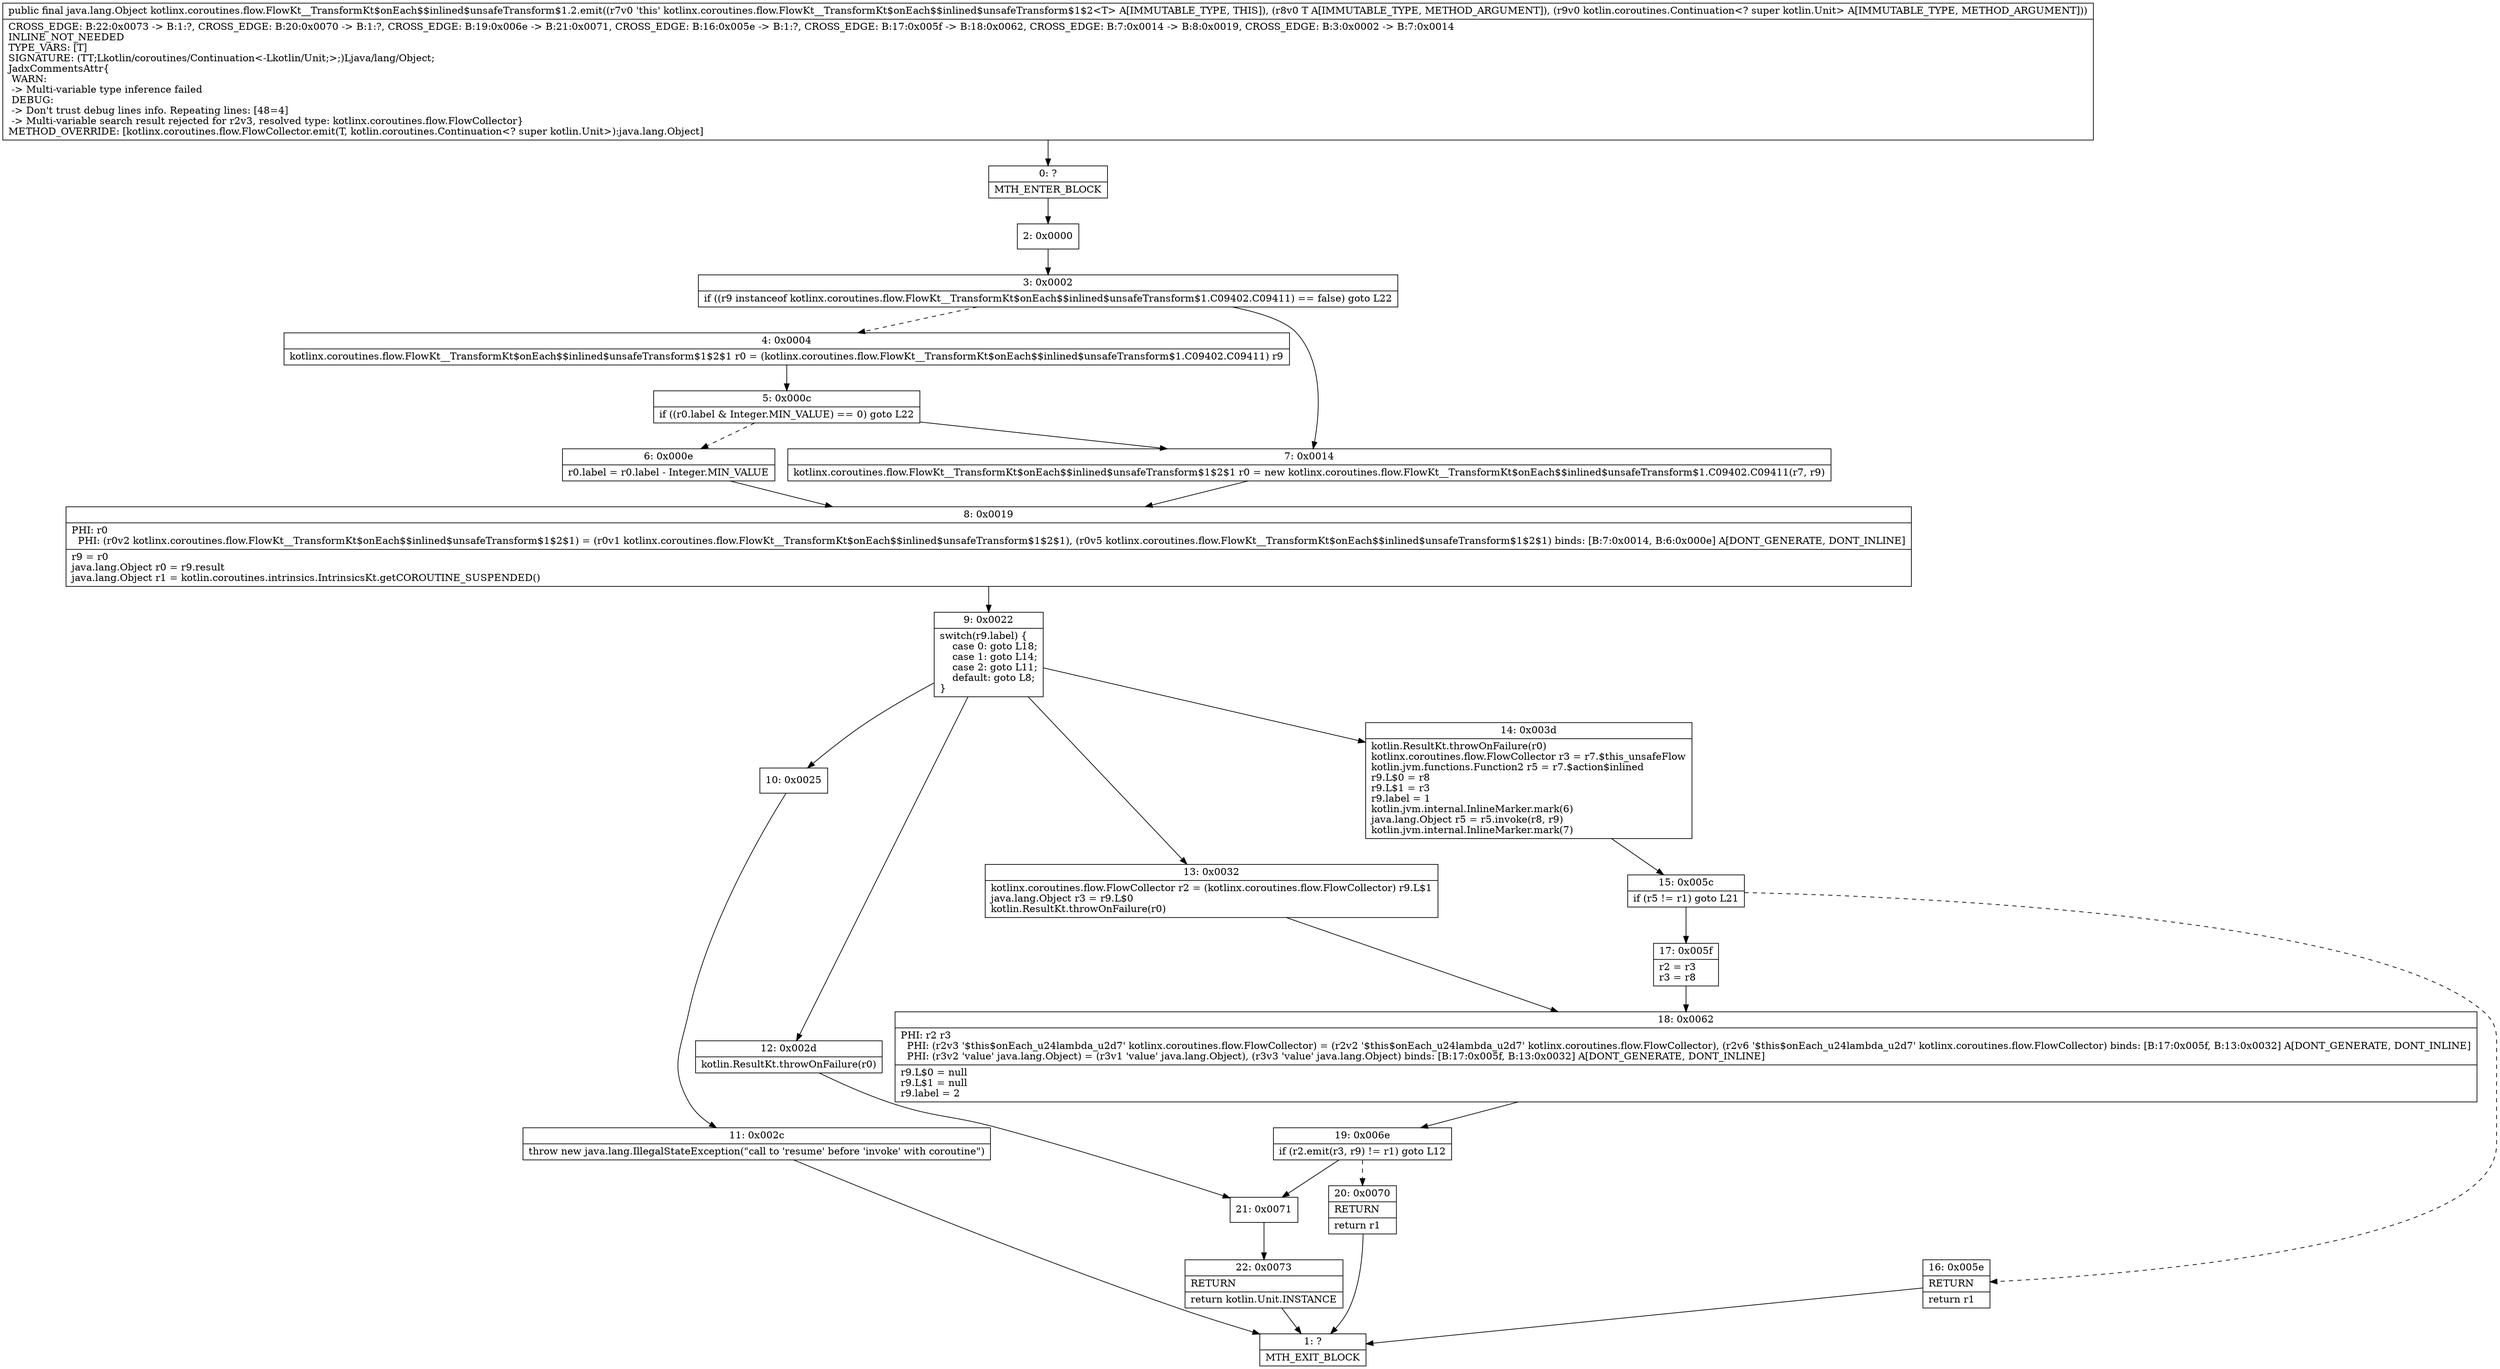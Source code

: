 digraph "CFG forkotlinx.coroutines.flow.FlowKt__TransformKt$onEach$$inlined$unsafeTransform$1.2.emit(Ljava\/lang\/Object;Lkotlin\/coroutines\/Continuation;)Ljava\/lang\/Object;" {
Node_0 [shape=record,label="{0\:\ ?|MTH_ENTER_BLOCK\l}"];
Node_2 [shape=record,label="{2\:\ 0x0000}"];
Node_3 [shape=record,label="{3\:\ 0x0002|if ((r9 instanceof kotlinx.coroutines.flow.FlowKt__TransformKt$onEach$$inlined$unsafeTransform$1.C09402.C09411) == false) goto L22\l}"];
Node_4 [shape=record,label="{4\:\ 0x0004|kotlinx.coroutines.flow.FlowKt__TransformKt$onEach$$inlined$unsafeTransform$1$2$1 r0 = (kotlinx.coroutines.flow.FlowKt__TransformKt$onEach$$inlined$unsafeTransform$1.C09402.C09411) r9\l}"];
Node_5 [shape=record,label="{5\:\ 0x000c|if ((r0.label & Integer.MIN_VALUE) == 0) goto L22\l}"];
Node_6 [shape=record,label="{6\:\ 0x000e|r0.label = r0.label \- Integer.MIN_VALUE\l}"];
Node_8 [shape=record,label="{8\:\ 0x0019|PHI: r0 \l  PHI: (r0v2 kotlinx.coroutines.flow.FlowKt__TransformKt$onEach$$inlined$unsafeTransform$1$2$1) = (r0v1 kotlinx.coroutines.flow.FlowKt__TransformKt$onEach$$inlined$unsafeTransform$1$2$1), (r0v5 kotlinx.coroutines.flow.FlowKt__TransformKt$onEach$$inlined$unsafeTransform$1$2$1) binds: [B:7:0x0014, B:6:0x000e] A[DONT_GENERATE, DONT_INLINE]\l|r9 = r0\ljava.lang.Object r0 = r9.result\ljava.lang.Object r1 = kotlin.coroutines.intrinsics.IntrinsicsKt.getCOROUTINE_SUSPENDED()\l}"];
Node_9 [shape=record,label="{9\:\ 0x0022|switch(r9.label) \{\l    case 0: goto L18;\l    case 1: goto L14;\l    case 2: goto L11;\l    default: goto L8;\l\}\l}"];
Node_10 [shape=record,label="{10\:\ 0x0025}"];
Node_11 [shape=record,label="{11\:\ 0x002c|throw new java.lang.IllegalStateException(\"call to 'resume' before 'invoke' with coroutine\")\l}"];
Node_1 [shape=record,label="{1\:\ ?|MTH_EXIT_BLOCK\l}"];
Node_12 [shape=record,label="{12\:\ 0x002d|kotlin.ResultKt.throwOnFailure(r0)\l}"];
Node_21 [shape=record,label="{21\:\ 0x0071}"];
Node_22 [shape=record,label="{22\:\ 0x0073|RETURN\l|return kotlin.Unit.INSTANCE\l}"];
Node_13 [shape=record,label="{13\:\ 0x0032|kotlinx.coroutines.flow.FlowCollector r2 = (kotlinx.coroutines.flow.FlowCollector) r9.L$1\ljava.lang.Object r3 = r9.L$0\lkotlin.ResultKt.throwOnFailure(r0)\l}"];
Node_18 [shape=record,label="{18\:\ 0x0062|PHI: r2 r3 \l  PHI: (r2v3 '$this$onEach_u24lambda_u2d7' kotlinx.coroutines.flow.FlowCollector) = (r2v2 '$this$onEach_u24lambda_u2d7' kotlinx.coroutines.flow.FlowCollector), (r2v6 '$this$onEach_u24lambda_u2d7' kotlinx.coroutines.flow.FlowCollector) binds: [B:17:0x005f, B:13:0x0032] A[DONT_GENERATE, DONT_INLINE]\l  PHI: (r3v2 'value' java.lang.Object) = (r3v1 'value' java.lang.Object), (r3v3 'value' java.lang.Object) binds: [B:17:0x005f, B:13:0x0032] A[DONT_GENERATE, DONT_INLINE]\l|r9.L$0 = null\lr9.L$1 = null\lr9.label = 2\l}"];
Node_19 [shape=record,label="{19\:\ 0x006e|if (r2.emit(r3, r9) != r1) goto L12\l}"];
Node_20 [shape=record,label="{20\:\ 0x0070|RETURN\l|return r1\l}"];
Node_14 [shape=record,label="{14\:\ 0x003d|kotlin.ResultKt.throwOnFailure(r0)\lkotlinx.coroutines.flow.FlowCollector r3 = r7.$this_unsafeFlow\lkotlin.jvm.functions.Function2 r5 = r7.$action$inlined\lr9.L$0 = r8\lr9.L$1 = r3\lr9.label = 1\lkotlin.jvm.internal.InlineMarker.mark(6)\ljava.lang.Object r5 = r5.invoke(r8, r9)\lkotlin.jvm.internal.InlineMarker.mark(7)\l}"];
Node_15 [shape=record,label="{15\:\ 0x005c|if (r5 != r1) goto L21\l}"];
Node_16 [shape=record,label="{16\:\ 0x005e|RETURN\l|return r1\l}"];
Node_17 [shape=record,label="{17\:\ 0x005f|r2 = r3\lr3 = r8\l}"];
Node_7 [shape=record,label="{7\:\ 0x0014|kotlinx.coroutines.flow.FlowKt__TransformKt$onEach$$inlined$unsafeTransform$1$2$1 r0 = new kotlinx.coroutines.flow.FlowKt__TransformKt$onEach$$inlined$unsafeTransform$1.C09402.C09411(r7, r9)\l}"];
MethodNode[shape=record,label="{public final java.lang.Object kotlinx.coroutines.flow.FlowKt__TransformKt$onEach$$inlined$unsafeTransform$1.2.emit((r7v0 'this' kotlinx.coroutines.flow.FlowKt__TransformKt$onEach$$inlined$unsafeTransform$1$2\<T\> A[IMMUTABLE_TYPE, THIS]), (r8v0 T A[IMMUTABLE_TYPE, METHOD_ARGUMENT]), (r9v0 kotlin.coroutines.Continuation\<? super kotlin.Unit\> A[IMMUTABLE_TYPE, METHOD_ARGUMENT]))  | CROSS_EDGE: B:22:0x0073 \-\> B:1:?, CROSS_EDGE: B:20:0x0070 \-\> B:1:?, CROSS_EDGE: B:19:0x006e \-\> B:21:0x0071, CROSS_EDGE: B:16:0x005e \-\> B:1:?, CROSS_EDGE: B:17:0x005f \-\> B:18:0x0062, CROSS_EDGE: B:7:0x0014 \-\> B:8:0x0019, CROSS_EDGE: B:3:0x0002 \-\> B:7:0x0014\lINLINE_NOT_NEEDED\lTYPE_VARS: [T]\lSIGNATURE: (TT;Lkotlin\/coroutines\/Continuation\<\-Lkotlin\/Unit;\>;)Ljava\/lang\/Object;\lJadxCommentsAttr\{\l WARN: \l \-\> Multi\-variable type inference failed\l DEBUG: \l \-\> Don't trust debug lines info. Repeating lines: [48=4]\l \-\> Multi\-variable search result rejected for r2v3, resolved type: kotlinx.coroutines.flow.FlowCollector\}\lMETHOD_OVERRIDE: [kotlinx.coroutines.flow.FlowCollector.emit(T, kotlin.coroutines.Continuation\<? super kotlin.Unit\>):java.lang.Object]\l}"];
MethodNode -> Node_0;Node_0 -> Node_2;
Node_2 -> Node_3;
Node_3 -> Node_4[style=dashed];
Node_3 -> Node_7;
Node_4 -> Node_5;
Node_5 -> Node_6[style=dashed];
Node_5 -> Node_7;
Node_6 -> Node_8;
Node_8 -> Node_9;
Node_9 -> Node_10;
Node_9 -> Node_12;
Node_9 -> Node_13;
Node_9 -> Node_14;
Node_10 -> Node_11;
Node_11 -> Node_1;
Node_12 -> Node_21;
Node_21 -> Node_22;
Node_22 -> Node_1;
Node_13 -> Node_18;
Node_18 -> Node_19;
Node_19 -> Node_20[style=dashed];
Node_19 -> Node_21;
Node_20 -> Node_1;
Node_14 -> Node_15;
Node_15 -> Node_16[style=dashed];
Node_15 -> Node_17;
Node_16 -> Node_1;
Node_17 -> Node_18;
Node_7 -> Node_8;
}

